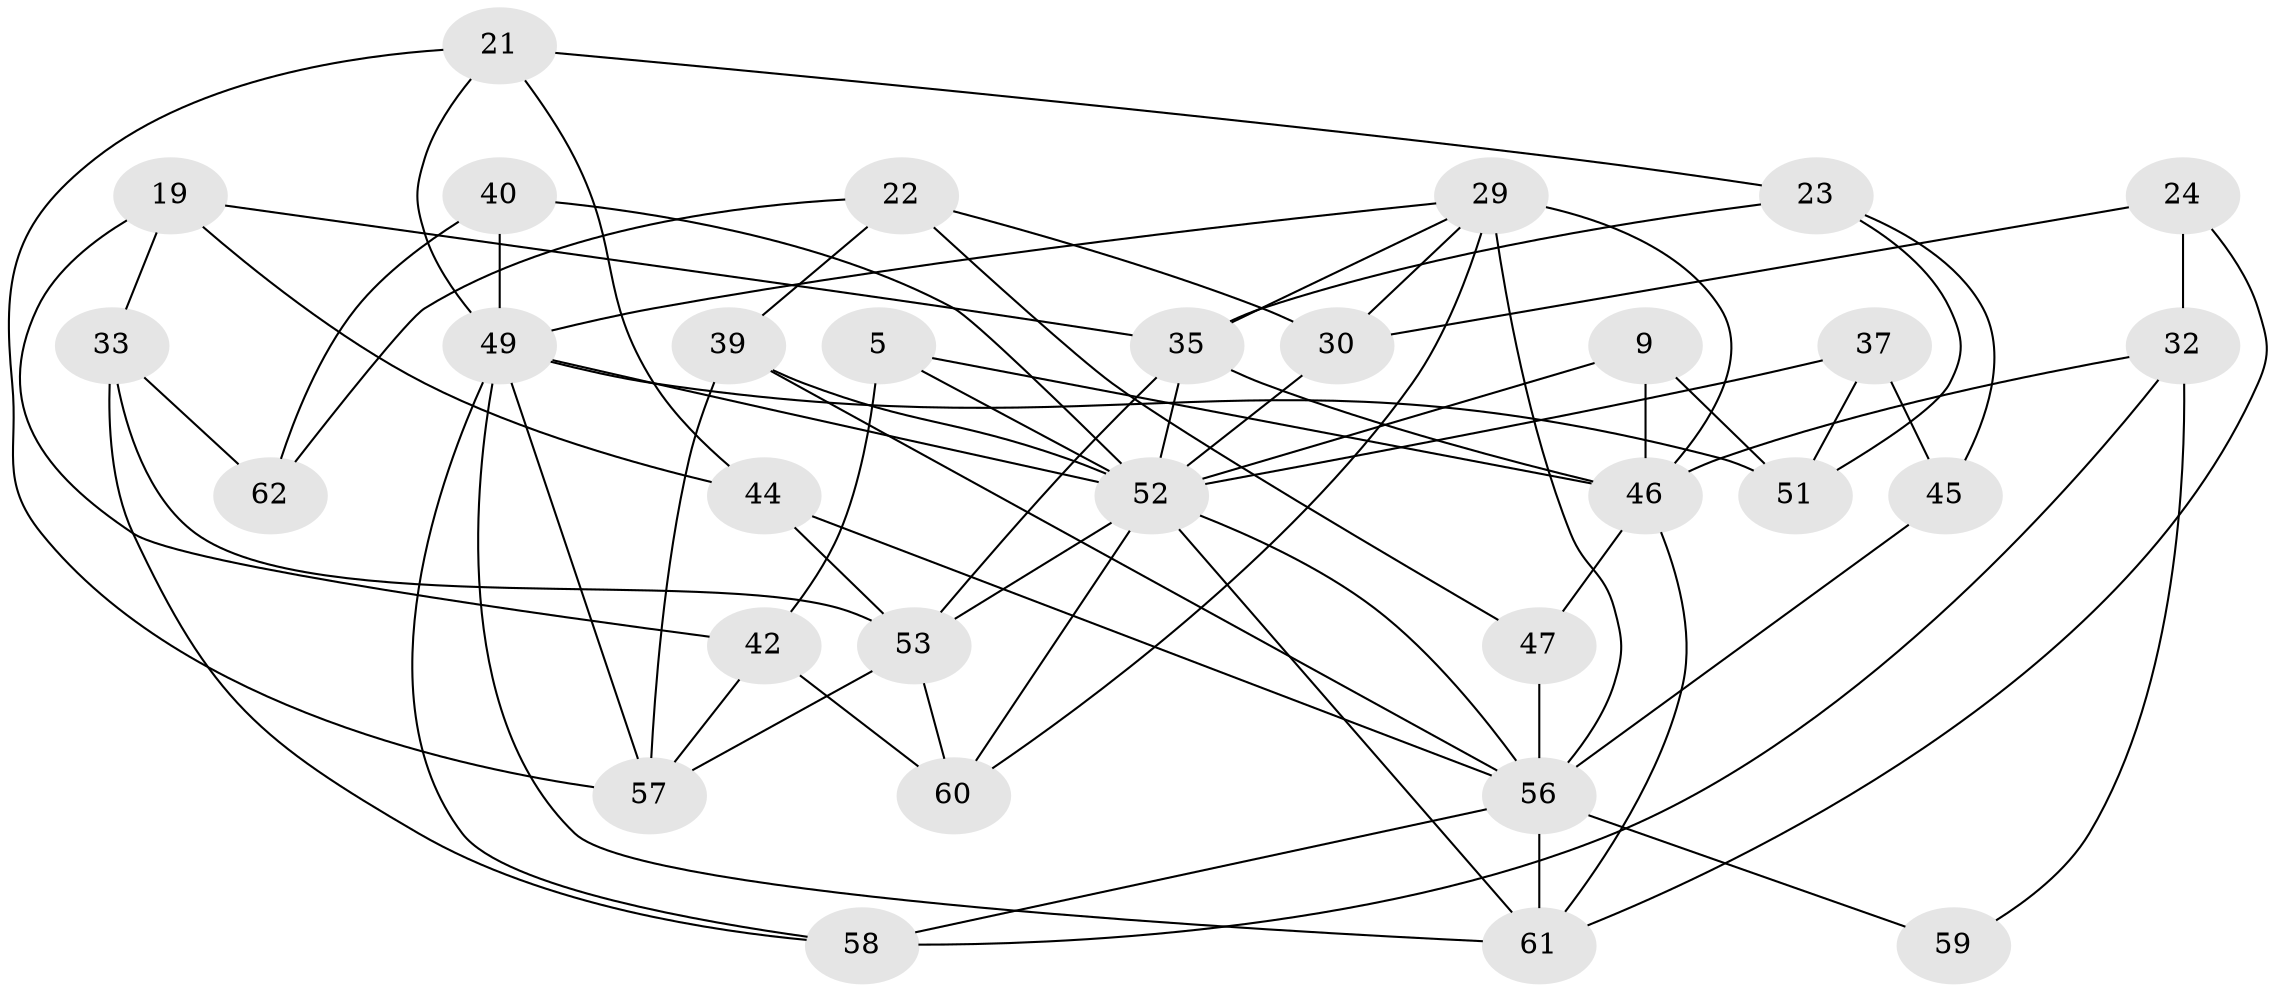 // original degree distribution, {4: 1.0}
// Generated by graph-tools (version 1.1) at 2025/56/03/09/25 04:56:46]
// undirected, 31 vertices, 71 edges
graph export_dot {
graph [start="1"]
  node [color=gray90,style=filled];
  5;
  9;
  19;
  21;
  22;
  23;
  24;
  29 [super="+28"];
  30;
  32 [super="+1"];
  33;
  35 [super="+16"];
  37 [super="+11"];
  39 [super="+26"];
  40 [super="+7"];
  42;
  44;
  45;
  46 [super="+43+25"];
  47;
  49 [super="+18+36"];
  51;
  52 [super="+12+38+48+34"];
  53 [super="+31+41"];
  56 [super="+13+54"];
  57 [super="+8"];
  58;
  59;
  60;
  61 [super="+55"];
  62;
  5 -- 42;
  5 -- 46 [weight=2];
  5 -- 52;
  9 -- 51;
  9 -- 52;
  9 -- 46 [weight=2];
  19 -- 33;
  19 -- 42;
  19 -- 44;
  19 -- 35;
  21 -- 23;
  21 -- 44;
  21 -- 57;
  21 -- 49;
  22 -- 47;
  22 -- 30;
  22 -- 62;
  22 -- 39;
  23 -- 51;
  23 -- 45;
  23 -- 35;
  24 -- 30;
  24 -- 32 [weight=2];
  24 -- 61;
  29 -- 46 [weight=3];
  29 -- 60;
  29 -- 30;
  29 -- 35;
  29 -- 56;
  29 -- 49;
  30 -- 52;
  32 -- 46;
  32 -- 59 [weight=2];
  32 -- 58;
  33 -- 62;
  33 -- 58;
  33 -- 53;
  35 -- 53 [weight=3];
  35 -- 46 [weight=2];
  35 -- 52 [weight=2];
  37 -- 45 [weight=2];
  37 -- 51;
  37 -- 52 [weight=3];
  39 -- 57 [weight=2];
  39 -- 52 [weight=2];
  39 -- 56;
  40 -- 62 [weight=2];
  40 -- 52 [weight=3];
  40 -- 49;
  42 -- 60;
  42 -- 57;
  44 -- 56;
  44 -- 53;
  45 -- 56;
  46 -- 47;
  46 -- 61;
  47 -- 56 [weight=2];
  49 -- 57;
  49 -- 51;
  49 -- 61;
  49 -- 58;
  49 -- 52;
  52 -- 53;
  52 -- 56;
  52 -- 60;
  52 -- 61;
  53 -- 60;
  53 -- 57;
  56 -- 61 [weight=2];
  56 -- 59 [weight=2];
  56 -- 58;
}
